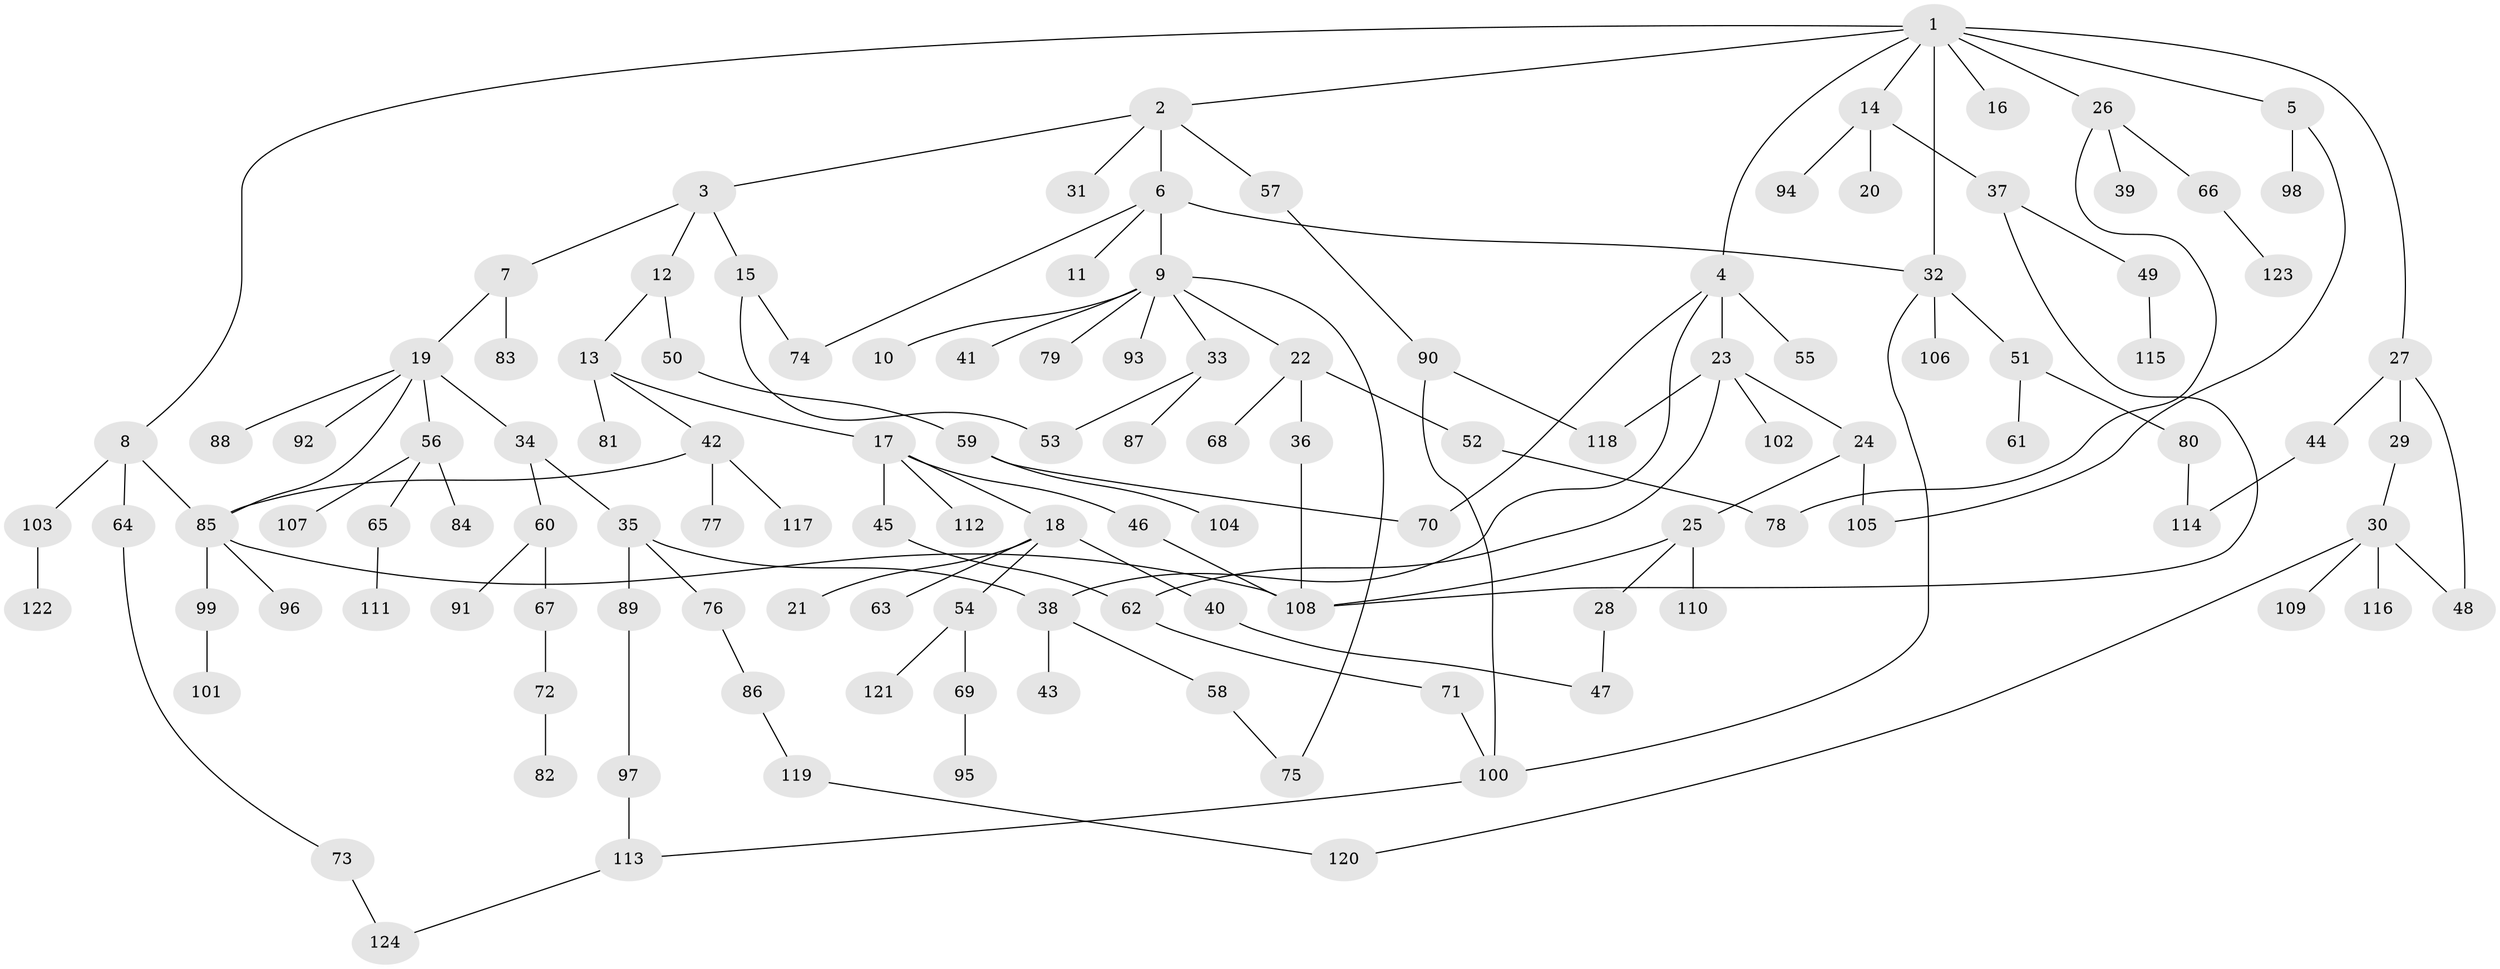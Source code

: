 // Generated by graph-tools (version 1.1) at 2025/42/03/09/25 04:42:55]
// undirected, 124 vertices, 147 edges
graph export_dot {
graph [start="1"]
  node [color=gray90,style=filled];
  1;
  2;
  3;
  4;
  5;
  6;
  7;
  8;
  9;
  10;
  11;
  12;
  13;
  14;
  15;
  16;
  17;
  18;
  19;
  20;
  21;
  22;
  23;
  24;
  25;
  26;
  27;
  28;
  29;
  30;
  31;
  32;
  33;
  34;
  35;
  36;
  37;
  38;
  39;
  40;
  41;
  42;
  43;
  44;
  45;
  46;
  47;
  48;
  49;
  50;
  51;
  52;
  53;
  54;
  55;
  56;
  57;
  58;
  59;
  60;
  61;
  62;
  63;
  64;
  65;
  66;
  67;
  68;
  69;
  70;
  71;
  72;
  73;
  74;
  75;
  76;
  77;
  78;
  79;
  80;
  81;
  82;
  83;
  84;
  85;
  86;
  87;
  88;
  89;
  90;
  91;
  92;
  93;
  94;
  95;
  96;
  97;
  98;
  99;
  100;
  101;
  102;
  103;
  104;
  105;
  106;
  107;
  108;
  109;
  110;
  111;
  112;
  113;
  114;
  115;
  116;
  117;
  118;
  119;
  120;
  121;
  122;
  123;
  124;
  1 -- 2;
  1 -- 4;
  1 -- 5;
  1 -- 8;
  1 -- 14;
  1 -- 16;
  1 -- 26;
  1 -- 27;
  1 -- 32;
  2 -- 3;
  2 -- 6;
  2 -- 31;
  2 -- 57;
  3 -- 7;
  3 -- 12;
  3 -- 15;
  4 -- 23;
  4 -- 55;
  4 -- 70;
  4 -- 38;
  5 -- 98;
  5 -- 105;
  6 -- 9;
  6 -- 11;
  6 -- 32;
  6 -- 74;
  7 -- 19;
  7 -- 83;
  8 -- 64;
  8 -- 103;
  8 -- 85;
  9 -- 10;
  9 -- 22;
  9 -- 33;
  9 -- 41;
  9 -- 75;
  9 -- 79;
  9 -- 93;
  12 -- 13;
  12 -- 50;
  13 -- 17;
  13 -- 42;
  13 -- 81;
  14 -- 20;
  14 -- 37;
  14 -- 94;
  15 -- 53;
  15 -- 74;
  17 -- 18;
  17 -- 45;
  17 -- 46;
  17 -- 112;
  18 -- 21;
  18 -- 40;
  18 -- 54;
  18 -- 63;
  19 -- 34;
  19 -- 56;
  19 -- 85;
  19 -- 88;
  19 -- 92;
  22 -- 36;
  22 -- 52;
  22 -- 68;
  23 -- 24;
  23 -- 62;
  23 -- 102;
  23 -- 118;
  24 -- 25;
  24 -- 105;
  25 -- 28;
  25 -- 110;
  25 -- 108;
  26 -- 39;
  26 -- 66;
  26 -- 78;
  27 -- 29;
  27 -- 44;
  27 -- 48;
  28 -- 47;
  29 -- 30;
  30 -- 48;
  30 -- 109;
  30 -- 116;
  30 -- 120;
  32 -- 51;
  32 -- 106;
  32 -- 100;
  33 -- 87;
  33 -- 53;
  34 -- 35;
  34 -- 60;
  35 -- 38;
  35 -- 76;
  35 -- 89;
  36 -- 108;
  37 -- 49;
  37 -- 108;
  38 -- 43;
  38 -- 58;
  40 -- 47;
  42 -- 77;
  42 -- 117;
  42 -- 85;
  44 -- 114;
  45 -- 62;
  46 -- 108;
  49 -- 115;
  50 -- 59;
  51 -- 61;
  51 -- 80;
  52 -- 78;
  54 -- 69;
  54 -- 121;
  56 -- 65;
  56 -- 84;
  56 -- 107;
  57 -- 90;
  58 -- 75;
  59 -- 70;
  59 -- 104;
  60 -- 67;
  60 -- 91;
  62 -- 71;
  64 -- 73;
  65 -- 111;
  66 -- 123;
  67 -- 72;
  69 -- 95;
  71 -- 100;
  72 -- 82;
  73 -- 124;
  76 -- 86;
  80 -- 114;
  85 -- 96;
  85 -- 99;
  85 -- 108;
  86 -- 119;
  89 -- 97;
  90 -- 100;
  90 -- 118;
  97 -- 113;
  99 -- 101;
  100 -- 113;
  103 -- 122;
  113 -- 124;
  119 -- 120;
}
